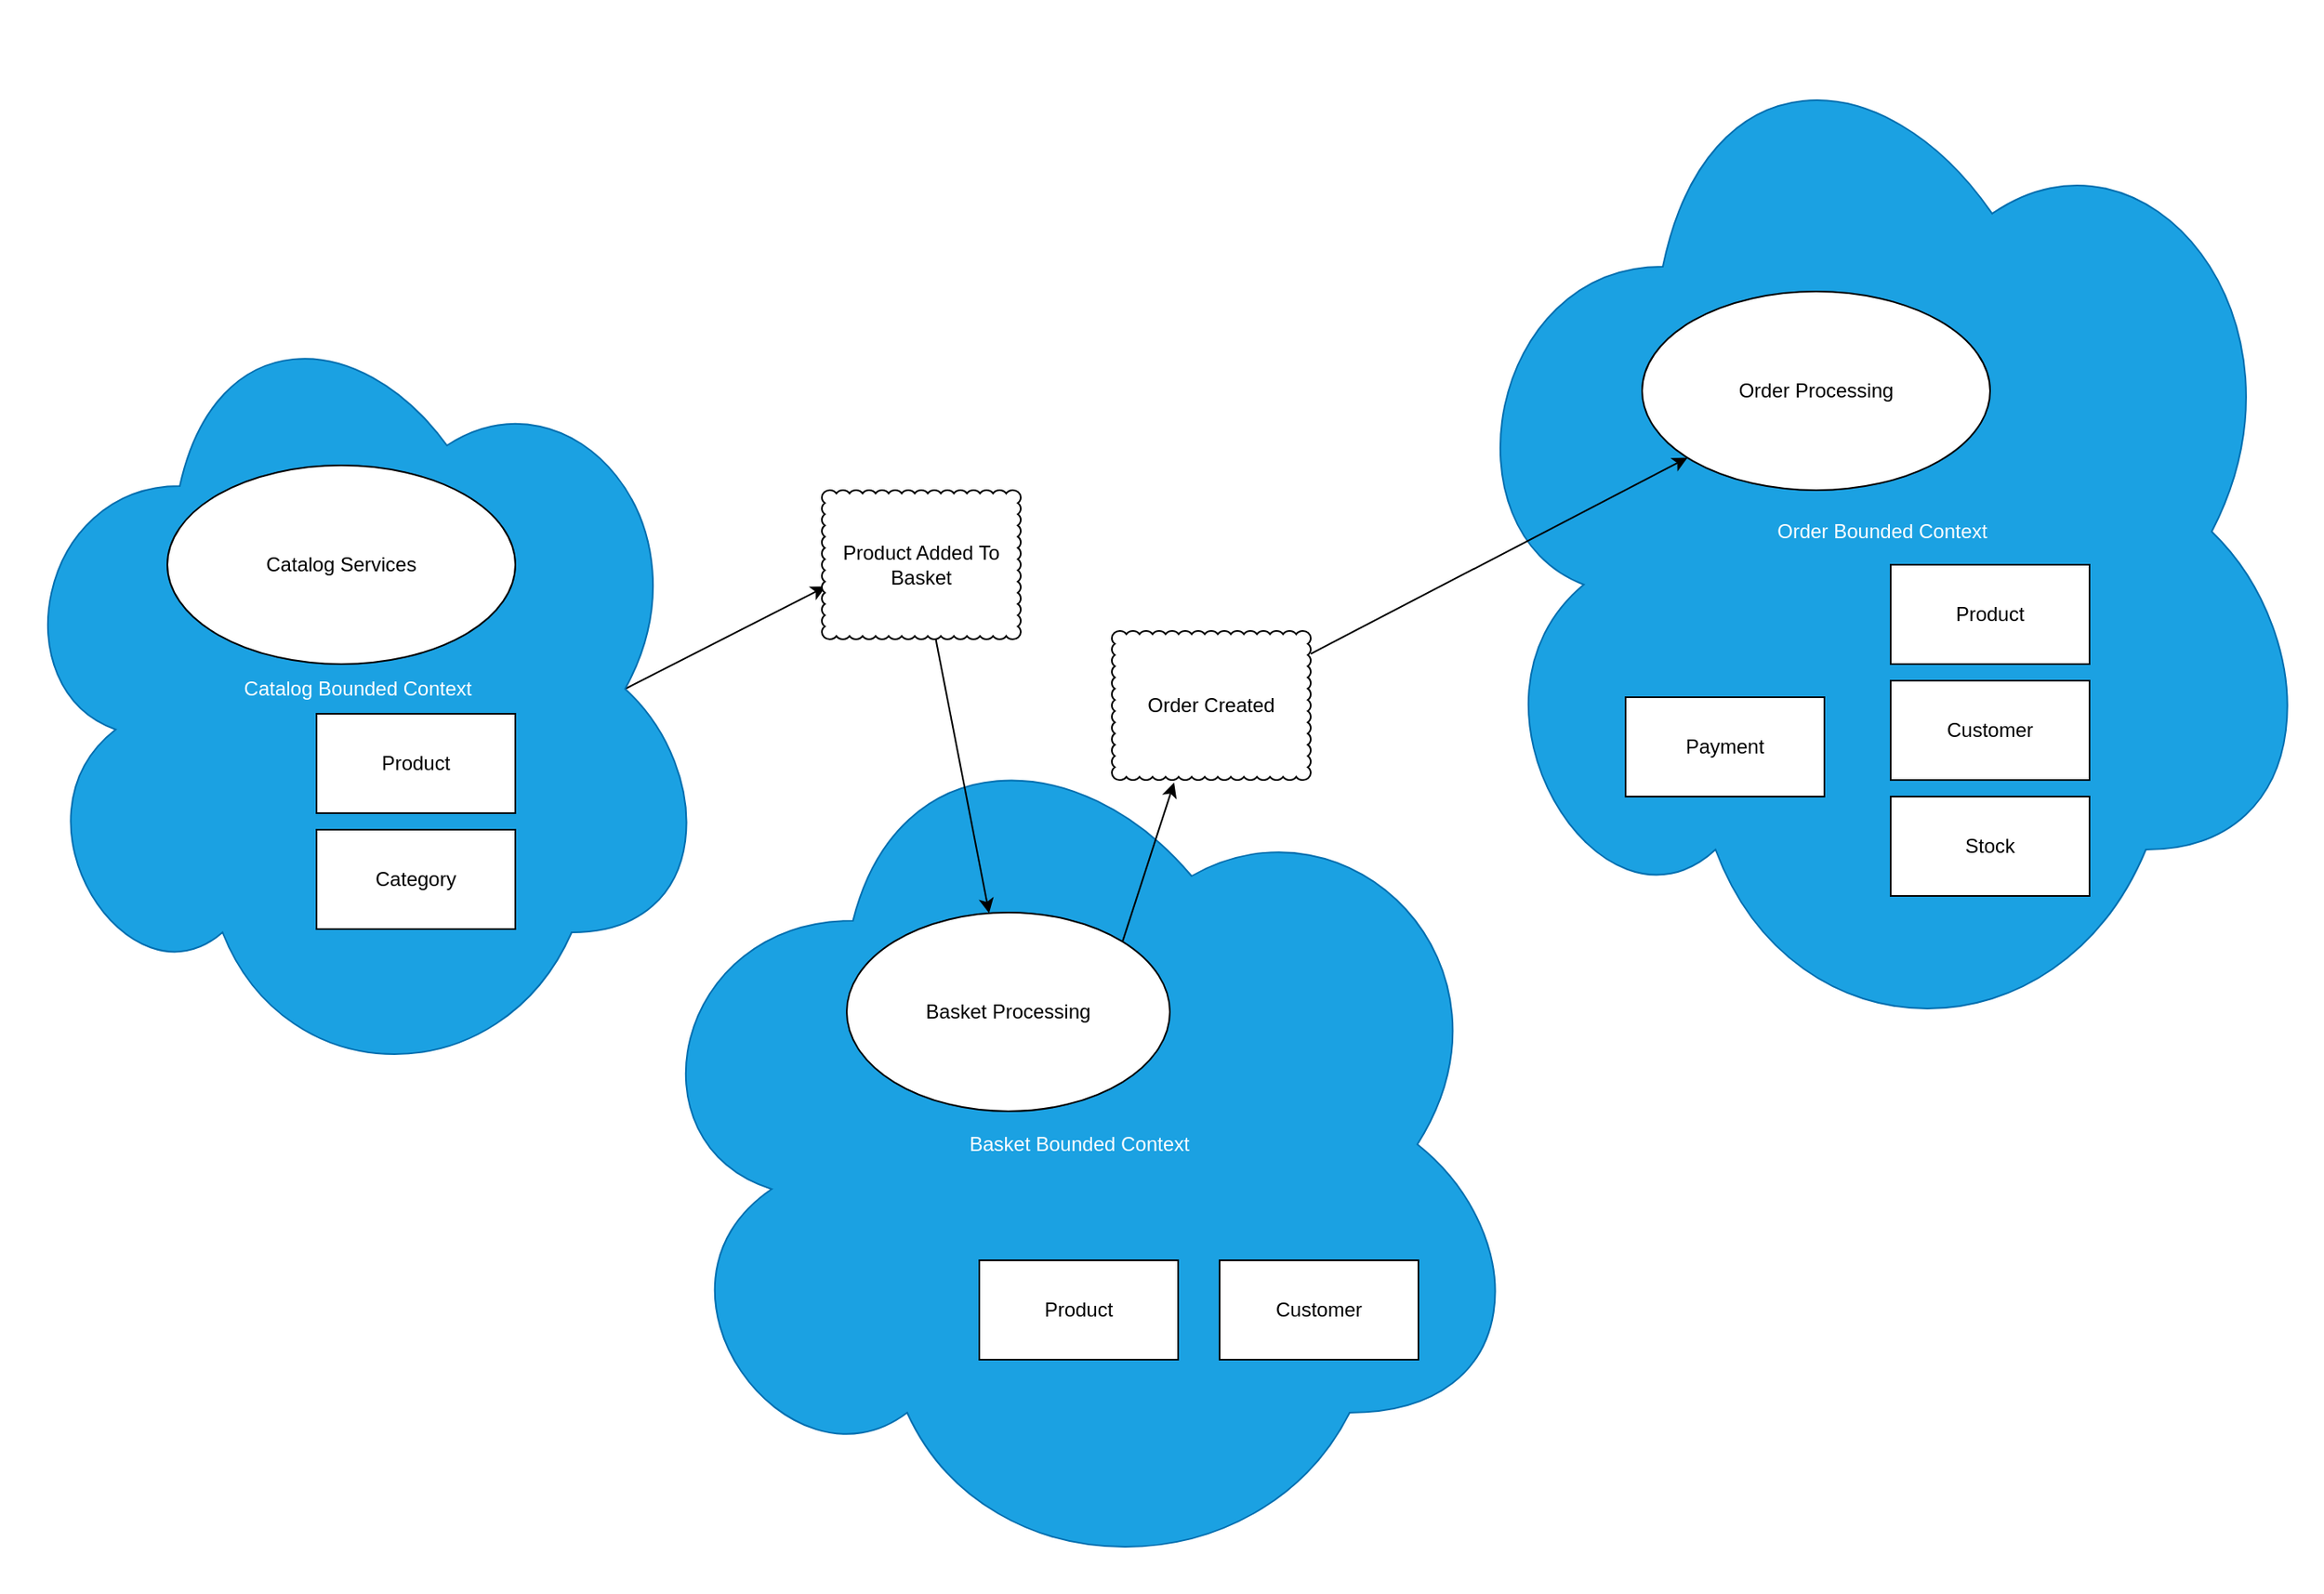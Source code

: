<mxfile>
    <diagram id="7ghfEQqL6XMmsQ93GkYW" name="Bounded Context">
        <mxGraphModel dx="990" dy="1572" grid="1" gridSize="10" guides="1" tooltips="1" connect="1" arrows="1" fold="1" page="1" pageScale="1" pageWidth="850" pageHeight="1100" math="0" shadow="0">
            <root>
                <mxCell id="0"/>
                <mxCell id="1" parent="0"/>
                <mxCell id="12" value="Order Bounded Context" style="ellipse;shape=cloud;whiteSpace=wrap;html=1;fillColor=#1ba1e2;fontColor=#ffffff;strokeColor=#006EAF;" parent="1" vertex="1">
                    <mxGeometry x="900" y="-140" width="530" height="640" as="geometry"/>
                </mxCell>
                <mxCell id="33" style="edgeStyle=none;html=1;exitX=0.875;exitY=0.5;exitDx=0;exitDy=0;exitPerimeter=0;entryX=0.02;entryY=0.646;entryDx=0;entryDy=0;entryPerimeter=0;" parent="1" source="11" target="32" edge="1">
                    <mxGeometry relative="1" as="geometry"/>
                </mxCell>
                <mxCell id="11" value="Catalog Bounded Context" style="ellipse;shape=cloud;whiteSpace=wrap;html=1;fillColor=#1ba1e2;fontColor=#ffffff;strokeColor=#006EAF;" parent="1" vertex="1">
                    <mxGeometry x="30" y="30" width="430" height="490" as="geometry"/>
                </mxCell>
                <mxCell id="3" value="Catalog Services" style="ellipse;whiteSpace=wrap;html=1;" parent="1" vertex="1">
                    <mxGeometry x="130" y="140" width="210" height="120" as="geometry"/>
                </mxCell>
                <mxCell id="6" value="Customer" style="rounded=0;whiteSpace=wrap;html=1;" parent="1" vertex="1">
                    <mxGeometry x="1170" y="270" width="120" height="60" as="geometry"/>
                </mxCell>
                <mxCell id="7" value="Stock" style="rounded=0;whiteSpace=wrap;html=1;" parent="1" vertex="1">
                    <mxGeometry x="1170" y="340" width="120" height="60" as="geometry"/>
                </mxCell>
                <mxCell id="8" value="Payment" style="rounded=0;whiteSpace=wrap;html=1;" parent="1" vertex="1">
                    <mxGeometry x="1010" y="280" width="120" height="60" as="geometry"/>
                </mxCell>
                <mxCell id="9" value="Product" style="rounded=0;whiteSpace=wrap;html=1;" parent="1" vertex="1">
                    <mxGeometry x="220" y="290" width="120" height="60" as="geometry"/>
                </mxCell>
                <mxCell id="10" value="Category" style="rounded=0;whiteSpace=wrap;html=1;" parent="1" vertex="1">
                    <mxGeometry x="220" y="360" width="120" height="60" as="geometry"/>
                </mxCell>
                <mxCell id="15" value="Order Processing" style="ellipse;whiteSpace=wrap;html=1;" parent="1" vertex="1">
                    <mxGeometry x="1020" y="35" width="210" height="120" as="geometry"/>
                </mxCell>
                <mxCell id="16" value="Product" style="rounded=0;whiteSpace=wrap;html=1;" parent="1" vertex="1">
                    <mxGeometry x="1170" y="200" width="120" height="60" as="geometry"/>
                </mxCell>
                <mxCell id="26" value="Basket Bounded Context" style="ellipse;shape=cloud;whiteSpace=wrap;html=1;fillColor=#1ba1e2;fontColor=#ffffff;strokeColor=#006EAF;" parent="1" vertex="1">
                    <mxGeometry x="407.5" y="280" width="545" height="540" as="geometry"/>
                </mxCell>
                <mxCell id="27" value="Customer" style="rounded=0;whiteSpace=wrap;html=1;" parent="1" vertex="1">
                    <mxGeometry x="765" y="620" width="120" height="60" as="geometry"/>
                </mxCell>
                <mxCell id="37" style="edgeStyle=none;html=1;exitX=1;exitY=0;exitDx=0;exitDy=0;entryX=0.313;entryY=1.017;entryDx=0;entryDy=0;entryPerimeter=0;" parent="1" source="30" target="35" edge="1">
                    <mxGeometry relative="1" as="geometry"/>
                </mxCell>
                <mxCell id="30" value="Basket Processing" style="ellipse;whiteSpace=wrap;html=1;" parent="1" vertex="1">
                    <mxGeometry x="540" y="410" width="195" height="120" as="geometry"/>
                </mxCell>
                <mxCell id="31" value="Product" style="rounded=0;whiteSpace=wrap;html=1;" parent="1" vertex="1">
                    <mxGeometry x="620" y="620" width="120" height="60" as="geometry"/>
                </mxCell>
                <mxCell id="34" style="edgeStyle=none;html=1;" parent="1" source="32" target="30" edge="1">
                    <mxGeometry relative="1" as="geometry"/>
                </mxCell>
                <mxCell id="32" value="Product Added To Basket" style="whiteSpace=wrap;html=1;shape=mxgraph.basic.cloud_rect" parent="1" vertex="1">
                    <mxGeometry x="525" y="155" width="120" height="90" as="geometry"/>
                </mxCell>
                <mxCell id="38" style="edgeStyle=none;html=1;" parent="1" source="35" target="15" edge="1">
                    <mxGeometry relative="1" as="geometry"/>
                </mxCell>
                <mxCell id="35" value="Order Created" style="whiteSpace=wrap;html=1;shape=mxgraph.basic.cloud_rect" parent="1" vertex="1">
                    <mxGeometry x="700" y="240" width="120" height="90" as="geometry"/>
                </mxCell>
            </root>
        </mxGraphModel>
    </diagram>
    <diagram id="HTFJ7cmFL5_vxtPqkGxv" name="Transaction Flow">
        <mxGraphModel dx="1192" dy="472" grid="1" gridSize="10" guides="1" tooltips="1" connect="1" arrows="1" fold="1" page="1" pageScale="1" pageWidth="850" pageHeight="1100" math="0" shadow="0">
            <root>
                <mxCell id="EqwnJ5Y88iikAxkJFCb1-0"/>
                <mxCell id="EqwnJ5Y88iikAxkJFCb1-1" parent="EqwnJ5Y88iikAxkJFCb1-0"/>
                <mxCell id="7Ph58UXG6VP7llfsLtzH-20" style="edgeStyle=none;html=1;exitX=0.25;exitY=1;exitDx=0;exitDy=0;entryX=0.5;entryY=0;entryDx=0;entryDy=0;entryPerimeter=0;" edge="1" parent="EqwnJ5Y88iikAxkJFCb1-1" source="7Ph58UXG6VP7llfsLtzH-0" target="7Ph58UXG6VP7llfsLtzH-11">
                    <mxGeometry relative="1" as="geometry"/>
                </mxCell>
                <mxCell id="7Ph58UXG6VP7llfsLtzH-0" value="Order Processing&lt;br&gt;" style="rounded=1;whiteSpace=wrap;html=1;" vertex="1" parent="EqwnJ5Y88iikAxkJFCb1-1">
                    <mxGeometry x="340" y="140" width="300" height="310" as="geometry"/>
                </mxCell>
                <mxCell id="7Ph58UXG6VP7llfsLtzH-10" style="edgeStyle=none;html=1;entryX=0;entryY=0.5;entryDx=0;entryDy=0;" edge="1" parent="EqwnJ5Y88iikAxkJFCb1-1" source="7Ph58UXG6VP7llfsLtzH-1" target="7Ph58UXG6VP7llfsLtzH-0">
                    <mxGeometry relative="1" as="geometry"/>
                </mxCell>
                <mxCell id="7Ph58UXG6VP7llfsLtzH-1" value="OrderCreated" style="rounded=1;whiteSpace=wrap;html=1;" vertex="1" parent="EqwnJ5Y88iikAxkJFCb1-1">
                    <mxGeometry x="90" y="30" width="120" height="60" as="geometry"/>
                </mxCell>
                <mxCell id="7Ph58UXG6VP7llfsLtzH-9" style="edgeStyle=none;html=1;entryX=0;entryY=0.5;entryDx=0;entryDy=0;" edge="1" parent="EqwnJ5Y88iikAxkJFCb1-1" source="7Ph58UXG6VP7llfsLtzH-2" target="7Ph58UXG6VP7llfsLtzH-0">
                    <mxGeometry relative="1" as="geometry"/>
                </mxCell>
                <mxCell id="7Ph58UXG6VP7llfsLtzH-2" value="OrderCanceled" style="rounded=1;whiteSpace=wrap;html=1;" vertex="1" parent="EqwnJ5Y88iikAxkJFCb1-1">
                    <mxGeometry x="90" y="145" width="120" height="60" as="geometry"/>
                </mxCell>
                <mxCell id="7Ph58UXG6VP7llfsLtzH-8" style="edgeStyle=none;html=1;" edge="1" parent="EqwnJ5Y88iikAxkJFCb1-1" source="7Ph58UXG6VP7llfsLtzH-3" target="7Ph58UXG6VP7llfsLtzH-0">
                    <mxGeometry relative="1" as="geometry"/>
                </mxCell>
                <mxCell id="7Ph58UXG6VP7llfsLtzH-3" value="StockNotReserved" style="rounded=1;whiteSpace=wrap;html=1;" vertex="1" parent="EqwnJ5Y88iikAxkJFCb1-1">
                    <mxGeometry x="90" y="250" width="120" height="60" as="geometry"/>
                </mxCell>
                <mxCell id="7Ph58UXG6VP7llfsLtzH-7" style="edgeStyle=none;html=1;entryX=0;entryY=0.5;entryDx=0;entryDy=0;" edge="1" parent="EqwnJ5Y88iikAxkJFCb1-1" source="7Ph58UXG6VP7llfsLtzH-4" target="7Ph58UXG6VP7llfsLtzH-0">
                    <mxGeometry relative="1" as="geometry"/>
                </mxCell>
                <mxCell id="PlfnjKAqGJA-4MC3DPqa-0" value="" style="edgeStyle=none;html=1;" edge="1" parent="EqwnJ5Y88iikAxkJFCb1-1" source="7Ph58UXG6VP7llfsLtzH-4" target="7Ph58UXG6VP7llfsLtzH-5">
                    <mxGeometry relative="1" as="geometry"/>
                </mxCell>
                <mxCell id="7Ph58UXG6VP7llfsLtzH-4" value="PaymentFailed" style="rounded=1;whiteSpace=wrap;html=1;" vertex="1" parent="EqwnJ5Y88iikAxkJFCb1-1">
                    <mxGeometry x="90" y="350" width="120" height="60" as="geometry"/>
                </mxCell>
                <mxCell id="7Ph58UXG6VP7llfsLtzH-6" style="edgeStyle=none;html=1;entryX=-0.011;entryY=0.662;entryDx=0;entryDy=0;entryPerimeter=0;" edge="1" parent="EqwnJ5Y88iikAxkJFCb1-1" source="7Ph58UXG6VP7llfsLtzH-5" target="7Ph58UXG6VP7llfsLtzH-0">
                    <mxGeometry relative="1" as="geometry"/>
                </mxCell>
                <mxCell id="7Ph58UXG6VP7llfsLtzH-5" value="ProductPriceChanged" style="rounded=1;whiteSpace=wrap;html=1;" vertex="1" parent="EqwnJ5Y88iikAxkJFCb1-1">
                    <mxGeometry x="90" y="450" width="140" height="70" as="geometry"/>
                </mxCell>
                <mxCell id="7Ph58UXG6VP7llfsLtzH-11" value="Write" style="shape=cylinder3;whiteSpace=wrap;html=1;boundedLbl=1;backgroundOutline=1;size=15;" vertex="1" parent="EqwnJ5Y88iikAxkJFCb1-1">
                    <mxGeometry x="380" y="520" width="70" height="90" as="geometry"/>
                </mxCell>
                <mxCell id="7Ph58UXG6VP7llfsLtzH-21" style="edgeStyle=none;html=1;entryX=0.75;entryY=1;entryDx=0;entryDy=0;" edge="1" parent="EqwnJ5Y88iikAxkJFCb1-1" source="7Ph58UXG6VP7llfsLtzH-13" target="7Ph58UXG6VP7llfsLtzH-0">
                    <mxGeometry relative="1" as="geometry"/>
                </mxCell>
                <mxCell id="7Ph58UXG6VP7llfsLtzH-13" value="Read" style="shape=cylinder3;whiteSpace=wrap;html=1;boundedLbl=1;backgroundOutline=1;size=15;" vertex="1" parent="EqwnJ5Y88iikAxkJFCb1-1">
                    <mxGeometry x="530" y="520" width="70" height="90" as="geometry"/>
                </mxCell>
                <mxCell id="7Ph58UXG6VP7llfsLtzH-19" style="edgeStyle=none;html=1;" edge="1" parent="EqwnJ5Y88iikAxkJFCb1-1" source="7Ph58UXG6VP7llfsLtzH-14" target="7Ph58UXG6VP7llfsLtzH-0">
                    <mxGeometry relative="1" as="geometry"/>
                </mxCell>
                <mxCell id="7Ph58UXG6VP7llfsLtzH-14" value="GetOrderByCustomerID&lt;br&gt;" style="rounded=1;whiteSpace=wrap;html=1;" vertex="1" parent="EqwnJ5Y88iikAxkJFCb1-1">
                    <mxGeometry x="670" y="40" width="160" height="70" as="geometry"/>
                </mxCell>
                <mxCell id="7Ph58UXG6VP7llfsLtzH-18" style="edgeStyle=none;html=1;" edge="1" parent="EqwnJ5Y88iikAxkJFCb1-1" source="7Ph58UXG6VP7llfsLtzH-15" target="7Ph58UXG6VP7llfsLtzH-0">
                    <mxGeometry relative="1" as="geometry"/>
                </mxCell>
                <mxCell id="7Ph58UXG6VP7llfsLtzH-15" value="GetOrdersByDate" style="rounded=1;whiteSpace=wrap;html=1;" vertex="1" parent="EqwnJ5Y88iikAxkJFCb1-1">
                    <mxGeometry x="680" y="160" width="160" height="70" as="geometry"/>
                </mxCell>
                <mxCell id="7Ph58UXG6VP7llfsLtzH-17" style="edgeStyle=none;html=1;" edge="1" parent="EqwnJ5Y88iikAxkJFCb1-1" source="7Ph58UXG6VP7llfsLtzH-16" target="7Ph58UXG6VP7llfsLtzH-0">
                    <mxGeometry relative="1" as="geometry"/>
                </mxCell>
                <mxCell id="7Ph58UXG6VP7llfsLtzH-16" value="GetAllOrders" style="rounded=1;whiteSpace=wrap;html=1;" vertex="1" parent="EqwnJ5Y88iikAxkJFCb1-1">
                    <mxGeometry x="670" y="270" width="160" height="70" as="geometry"/>
                </mxCell>
                <mxCell id="7Ph58UXG6VP7llfsLtzH-23" value="OrderBusiness&lt;br&gt;+ CreateOrder()&lt;br&gt;+CancelOrder()&lt;br&gt;+OrderFailed(Reason reason)&lt;br&gt;+ChangeProductPrice()&lt;br&gt;+GetOrders(int customerId)&lt;br&gt;+GetOrders(DateTime from, DateTime to)" style="rounded=1;whiteSpace=wrap;html=1;" vertex="1" parent="EqwnJ5Y88iikAxkJFCb1-1">
                    <mxGeometry x="30" y="700" width="240" height="120" as="geometry"/>
                </mxCell>
                <mxCell id="7Ph58UXG6VP7llfsLtzH-24" value="İlk akla gelecek yöntem bu olabilir.&lt;br&gt;Ancak gelecekte problemlemlere yol açacak" style="text;html=1;align=center;verticalAlign=middle;resizable=0;points=[];autosize=1;strokeColor=none;fillColor=none;" vertex="1" parent="EqwnJ5Y88iikAxkJFCb1-1">
                    <mxGeometry x="50" y="660" width="250" height="30" as="geometry"/>
                </mxCell>
                <mxCell id="BhOy0UfcyyYeF93SmKEz-0" value="CancelOrderCommand command = new();&lt;br&gt;CommanHandler cmdHandler=new();&lt;br&gt;cmdHandler.Handle(command);&amp;nbsp;" style="rounded=1;whiteSpace=wrap;html=1;" vertex="1" parent="EqwnJ5Y88iikAxkJFCb1-1">
                    <mxGeometry x="367.5" y="320" width="245" height="70" as="geometry"/>
                </mxCell>
            </root>
        </mxGraphModel>
    </diagram>
    <diagram id="hPmEsYF7eYL78SyDC32I" name="CQRS">
        <mxGraphModel dx="1192" dy="472" grid="1" gridSize="10" guides="1" tooltips="1" connect="1" arrows="1" fold="1" page="1" pageScale="1" pageWidth="850" pageHeight="1100" math="0" shadow="0">
            <root>
                <mxCell id="6WCBfIJ1tbuS7ZFfAprO-0"/>
                <mxCell id="6WCBfIJ1tbuS7ZFfAprO-1" parent="6WCBfIJ1tbuS7ZFfAprO-0"/>
                <mxCell id="6WCBfIJ1tbuS7ZFfAprO-2" value="" style="aspect=fixed;perimeter=ellipsePerimeter;html=1;align=center;shadow=0;dashed=0;spacingTop=3;image;image=img/lib/active_directory/interface.svg;rotation=-90;" vertex="1" parent="6WCBfIJ1tbuS7ZFfAprO-1">
                    <mxGeometry x="400" y="160" width="50" height="23.5" as="geometry"/>
                </mxCell>
                <mxCell id="6WCBfIJ1tbuS7ZFfAprO-3" value="ICommand&lt;br&gt;" style="text;html=1;align=center;verticalAlign=middle;resizable=0;points=[];autosize=1;strokeColor=none;fillColor=none;" vertex="1" parent="6WCBfIJ1tbuS7ZFfAprO-1">
                    <mxGeometry x="390" y="200" width="70" height="20" as="geometry"/>
                </mxCell>
                <mxCell id="6WCBfIJ1tbuS7ZFfAprO-4" value="" style="aspect=fixed;perimeter=ellipsePerimeter;html=1;align=center;shadow=0;dashed=0;spacingTop=3;image;image=img/lib/active_directory/interface.svg;rotation=-90;" vertex="1" parent="6WCBfIJ1tbuS7ZFfAprO-1">
                    <mxGeometry x="580" y="160" width="50" height="23.5" as="geometry"/>
                </mxCell>
                <mxCell id="6WCBfIJ1tbuS7ZFfAprO-5" value="IQuery&lt;br&gt;" style="text;html=1;align=center;verticalAlign=middle;resizable=0;points=[];autosize=1;strokeColor=none;fillColor=none;" vertex="1" parent="6WCBfIJ1tbuS7ZFfAprO-1">
                    <mxGeometry x="580" y="200" width="50" height="20" as="geometry"/>
                </mxCell>
                <mxCell id="6WCBfIJ1tbuS7ZFfAprO-6" value="ICommand" style="swimlane;fontStyle=1;align=center;verticalAlign=middle;childLayout=stackLayout;horizontal=1;startSize=29;horizontalStack=0;resizeParent=1;resizeParentMax=0;resizeLast=0;collapsible=0;marginBottom=0;html=1;" vertex="1" parent="6WCBfIJ1tbuS7ZFfAprO-1">
                    <mxGeometry x="355" y="220" width="140" height="54" as="geometry"/>
                </mxCell>
                <mxCell id="6WCBfIJ1tbuS7ZFfAprO-7" value="int Id" style="text;html=1;strokeColor=none;fillColor=none;align=center;verticalAlign=middle;spacingLeft=4;spacingRight=4;overflow=hidden;rotatable=0;points=[[0,0.5],[1,0.5]];portConstraint=eastwest;" vertex="1" parent="6WCBfIJ1tbuS7ZFfAprO-6">
                    <mxGeometry y="29" width="140" height="25" as="geometry"/>
                </mxCell>
                <mxCell id="Q-Qs9J_46WSqMBRaZTF7-6" style="edgeStyle=none;html=1;" edge="1" parent="6WCBfIJ1tbuS7ZFfAprO-1" source="Q-Qs9J_46WSqMBRaZTF7-5" target="6WCBfIJ1tbuS7ZFfAprO-6">
                    <mxGeometry relative="1" as="geometry"/>
                </mxCell>
                <mxCell id="Q-Qs9J_46WSqMBRaZTF7-5" value="CancelOrderCommand&lt;br&gt;* UserId&lt;br&gt;* OrderId&lt;br&gt;* Reason" style="rounded=1;whiteSpace=wrap;html=1;" vertex="1" parent="6WCBfIJ1tbuS7ZFfAprO-1">
                    <mxGeometry x="80" y="290" width="150" height="70" as="geometry"/>
                </mxCell>
                <mxCell id="CSNrRuPEGV84Wmdr4OXs-0" value="IQuery" style="swimlane;fontStyle=1;align=center;verticalAlign=middle;childLayout=stackLayout;horizontal=1;startSize=29;horizontalStack=0;resizeParent=1;resizeParentMax=0;resizeLast=0;collapsible=0;marginBottom=0;html=1;" vertex="1" parent="6WCBfIJ1tbuS7ZFfAprO-1">
                    <mxGeometry x="535" y="220" width="140" height="54" as="geometry"/>
                </mxCell>
                <mxCell id="CSNrRuPEGV84Wmdr4OXs-1" value="int Id" style="text;html=1;strokeColor=none;fillColor=none;align=center;verticalAlign=middle;spacingLeft=4;spacingRight=4;overflow=hidden;rotatable=0;points=[[0,0.5],[1,0.5]];portConstraint=eastwest;" vertex="1" parent="CSNrRuPEGV84Wmdr4OXs-0">
                    <mxGeometry y="29" width="140" height="25" as="geometry"/>
                </mxCell>
                <mxCell id="_XaV_6CSwE2SDHRVhr1H-0" style="edgeStyle=none;html=1;entryX=1;entryY=0.5;entryDx=0;entryDy=0;" edge="1" parent="6WCBfIJ1tbuS7ZFfAprO-1" source="CSNrRuPEGV84Wmdr4OXs-2" target="CSNrRuPEGV84Wmdr4OXs-1">
                    <mxGeometry relative="1" as="geometry"/>
                </mxCell>
                <mxCell id="CSNrRuPEGV84Wmdr4OXs-2" value="GetOrderByDateQuery&lt;br&gt;* FromDate&lt;br&gt;* ToDate" style="rounded=1;whiteSpace=wrap;html=1;" vertex="1" parent="6WCBfIJ1tbuS7ZFfAprO-1">
                    <mxGeometry x="750" y="290" width="150" height="70" as="geometry"/>
                </mxCell>
                <mxCell id="_XaV_6CSwE2SDHRVhr1H-1" value="CommandHandler&lt;br&gt;&lt;br&gt;Handle(ICommand command)" style="rounded=1;whiteSpace=wrap;html=1;" vertex="1" parent="6WCBfIJ1tbuS7ZFfAprO-1">
                    <mxGeometry x="200" y="500" width="220" height="80" as="geometry"/>
                </mxCell>
                <mxCell id="_XaV_6CSwE2SDHRVhr1H-2" value="QueryHandler&lt;br&gt;&lt;br&gt;Handle(IQuery command)" style="rounded=1;whiteSpace=wrap;html=1;" vertex="1" parent="6WCBfIJ1tbuS7ZFfAprO-1">
                    <mxGeometry x="630" y="500" width="220" height="80" as="geometry"/>
                </mxCell>
            </root>
        </mxGraphModel>
    </diagram>
</mxfile>